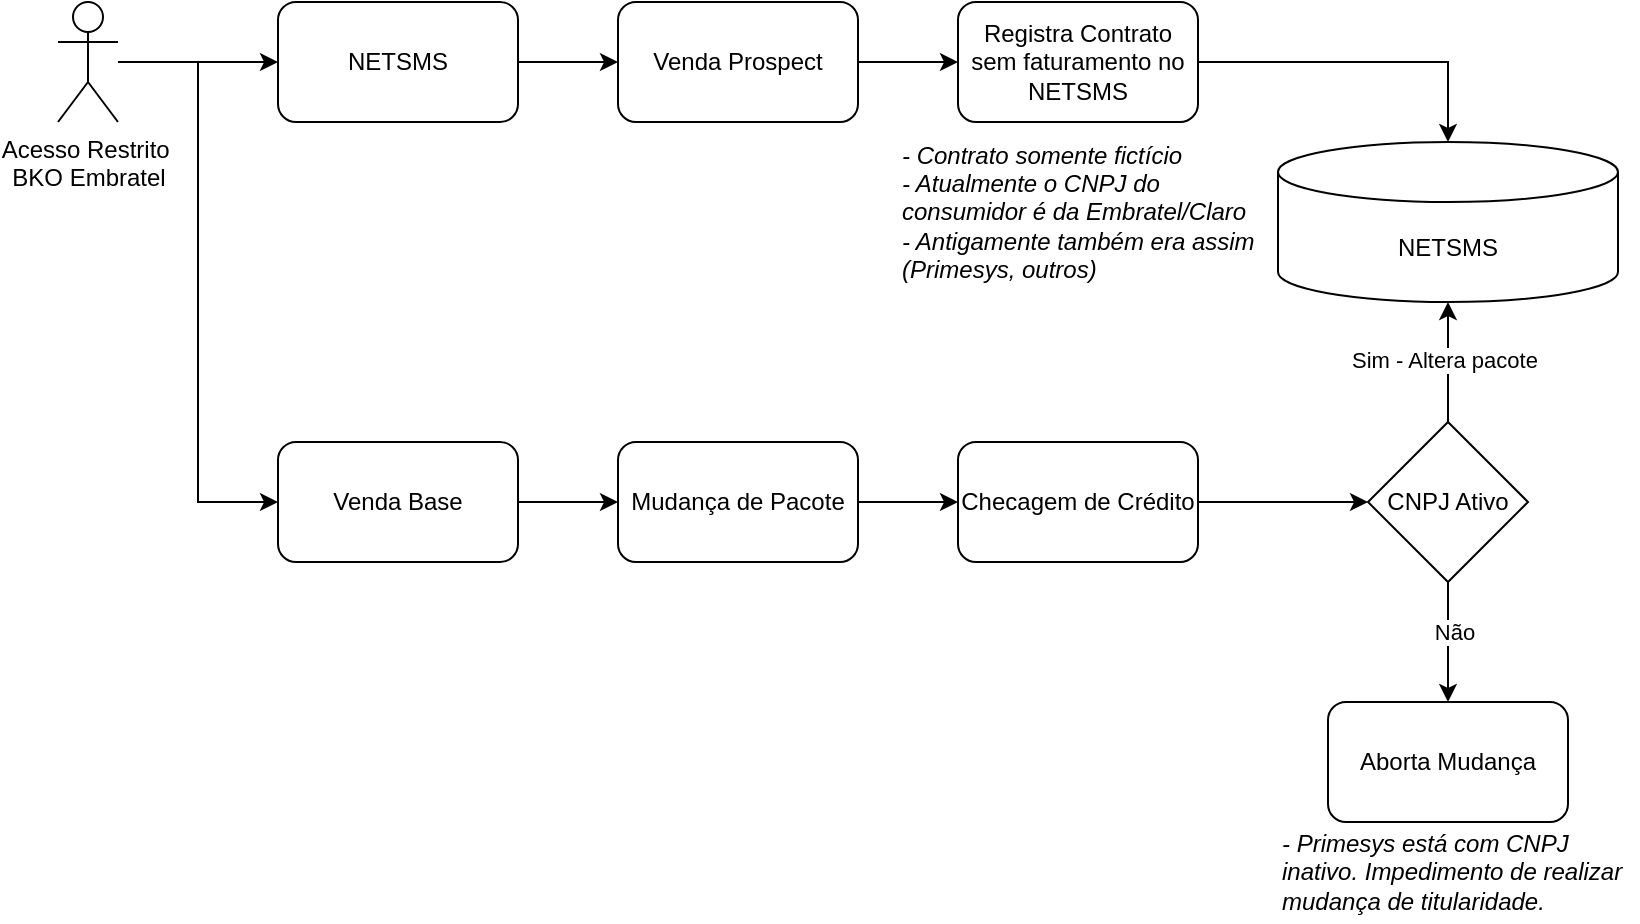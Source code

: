 <mxfile version="28.1.0">
  <diagram name="Página-1" id="O9E3QVRjLYlltCBO5CC2">
    <mxGraphModel dx="1042" dy="561" grid="1" gridSize="10" guides="1" tooltips="1" connect="1" arrows="1" fold="1" page="1" pageScale="1" pageWidth="827" pageHeight="1169" math="0" shadow="0">
      <root>
        <mxCell id="0" />
        <mxCell id="1" parent="0" />
        <mxCell id="G7d9W_WRkZ0tDgpjF5aS-10" style="edgeStyle=orthogonalEdgeStyle;rounded=0;orthogonalLoop=1;jettySize=auto;html=1;" edge="1" parent="1" source="G7d9W_WRkZ0tDgpjF5aS-1" target="G7d9W_WRkZ0tDgpjF5aS-9">
          <mxGeometry relative="1" as="geometry" />
        </mxCell>
        <mxCell id="G7d9W_WRkZ0tDgpjF5aS-1" value="NETSMS" style="rounded=1;whiteSpace=wrap;html=1;" vertex="1" parent="1">
          <mxGeometry x="140" y="20" width="120" height="60" as="geometry" />
        </mxCell>
        <mxCell id="G7d9W_WRkZ0tDgpjF5aS-3" style="edgeStyle=orthogonalEdgeStyle;rounded=0;orthogonalLoop=1;jettySize=auto;html=1;entryX=0;entryY=0.5;entryDx=0;entryDy=0;" edge="1" parent="1" source="G7d9W_WRkZ0tDgpjF5aS-2" target="G7d9W_WRkZ0tDgpjF5aS-1">
          <mxGeometry relative="1" as="geometry" />
        </mxCell>
        <mxCell id="G7d9W_WRkZ0tDgpjF5aS-26" style="edgeStyle=orthogonalEdgeStyle;rounded=0;orthogonalLoop=1;jettySize=auto;html=1;entryX=0;entryY=0.5;entryDx=0;entryDy=0;" edge="1" parent="1" source="G7d9W_WRkZ0tDgpjF5aS-2" target="G7d9W_WRkZ0tDgpjF5aS-12">
          <mxGeometry relative="1" as="geometry" />
        </mxCell>
        <mxCell id="G7d9W_WRkZ0tDgpjF5aS-2" value="Acesso Restrito&amp;nbsp;&lt;div&gt;BKO Embratel&lt;/div&gt;" style="shape=umlActor;verticalLabelPosition=bottom;verticalAlign=top;html=1;outlineConnect=0;" vertex="1" parent="1">
          <mxGeometry x="30" y="20" width="30" height="60" as="geometry" />
        </mxCell>
        <mxCell id="G7d9W_WRkZ0tDgpjF5aS-4" value="Registra Contrato sem faturamento no NETSMS" style="rounded=1;whiteSpace=wrap;html=1;" vertex="1" parent="1">
          <mxGeometry x="480" y="20" width="120" height="60" as="geometry" />
        </mxCell>
        <mxCell id="G7d9W_WRkZ0tDgpjF5aS-6" value="- Contrato somente fictício&lt;div&gt;- Atualmente o CNPJ do consumidor é da Embratel/Claro&lt;/div&gt;&lt;div&gt;- Antigamente também era assim (Primesys, outros)&lt;/div&gt;" style="text;html=1;align=left;verticalAlign=middle;whiteSpace=wrap;rounded=0;fontStyle=2" vertex="1" parent="1">
          <mxGeometry x="450" y="60" width="180" height="130" as="geometry" />
        </mxCell>
        <mxCell id="G7d9W_WRkZ0tDgpjF5aS-7" value="NETSMS" style="shape=cylinder3;whiteSpace=wrap;html=1;boundedLbl=1;backgroundOutline=1;size=15;" vertex="1" parent="1">
          <mxGeometry x="640" y="90" width="170" height="80" as="geometry" />
        </mxCell>
        <mxCell id="G7d9W_WRkZ0tDgpjF5aS-8" style="edgeStyle=orthogonalEdgeStyle;rounded=0;orthogonalLoop=1;jettySize=auto;html=1;entryX=0.5;entryY=0;entryDx=0;entryDy=0;entryPerimeter=0;" edge="1" parent="1" source="G7d9W_WRkZ0tDgpjF5aS-4" target="G7d9W_WRkZ0tDgpjF5aS-7">
          <mxGeometry relative="1" as="geometry" />
        </mxCell>
        <mxCell id="G7d9W_WRkZ0tDgpjF5aS-11" style="edgeStyle=orthogonalEdgeStyle;rounded=0;orthogonalLoop=1;jettySize=auto;html=1;entryX=0;entryY=0.5;entryDx=0;entryDy=0;" edge="1" parent="1" source="G7d9W_WRkZ0tDgpjF5aS-9" target="G7d9W_WRkZ0tDgpjF5aS-4">
          <mxGeometry relative="1" as="geometry" />
        </mxCell>
        <mxCell id="G7d9W_WRkZ0tDgpjF5aS-9" value="Venda Prospect" style="rounded=1;whiteSpace=wrap;html=1;" vertex="1" parent="1">
          <mxGeometry x="310" y="20" width="120" height="60" as="geometry" />
        </mxCell>
        <mxCell id="G7d9W_WRkZ0tDgpjF5aS-14" value="" style="edgeStyle=orthogonalEdgeStyle;rounded=0;orthogonalLoop=1;jettySize=auto;html=1;" edge="1" parent="1" source="G7d9W_WRkZ0tDgpjF5aS-12" target="G7d9W_WRkZ0tDgpjF5aS-13">
          <mxGeometry relative="1" as="geometry" />
        </mxCell>
        <mxCell id="G7d9W_WRkZ0tDgpjF5aS-12" value="Venda Base" style="rounded=1;whiteSpace=wrap;html=1;" vertex="1" parent="1">
          <mxGeometry x="140" y="240" width="120" height="60" as="geometry" />
        </mxCell>
        <mxCell id="G7d9W_WRkZ0tDgpjF5aS-18" style="edgeStyle=orthogonalEdgeStyle;rounded=0;orthogonalLoop=1;jettySize=auto;html=1;entryX=0;entryY=0.5;entryDx=0;entryDy=0;" edge="1" parent="1" source="G7d9W_WRkZ0tDgpjF5aS-13" target="G7d9W_WRkZ0tDgpjF5aS-17">
          <mxGeometry relative="1" as="geometry" />
        </mxCell>
        <mxCell id="G7d9W_WRkZ0tDgpjF5aS-13" value="Mudança de Pacote" style="whiteSpace=wrap;html=1;rounded=1;" vertex="1" parent="1">
          <mxGeometry x="310" y="240" width="120" height="60" as="geometry" />
        </mxCell>
        <mxCell id="G7d9W_WRkZ0tDgpjF5aS-20" style="edgeStyle=orthogonalEdgeStyle;rounded=0;orthogonalLoop=1;jettySize=auto;html=1;entryX=0;entryY=0.5;entryDx=0;entryDy=0;" edge="1" parent="1" source="G7d9W_WRkZ0tDgpjF5aS-17" target="G7d9W_WRkZ0tDgpjF5aS-19">
          <mxGeometry relative="1" as="geometry" />
        </mxCell>
        <mxCell id="G7d9W_WRkZ0tDgpjF5aS-17" value="Checagem de Crédito" style="whiteSpace=wrap;html=1;rounded=1;" vertex="1" parent="1">
          <mxGeometry x="480" y="240" width="120" height="60" as="geometry" />
        </mxCell>
        <mxCell id="G7d9W_WRkZ0tDgpjF5aS-21" style="edgeStyle=orthogonalEdgeStyle;rounded=0;orthogonalLoop=1;jettySize=auto;html=1;" edge="1" parent="1" source="G7d9W_WRkZ0tDgpjF5aS-19" target="G7d9W_WRkZ0tDgpjF5aS-7">
          <mxGeometry relative="1" as="geometry" />
        </mxCell>
        <mxCell id="G7d9W_WRkZ0tDgpjF5aS-22" value="Sim - Altera pacote" style="edgeLabel;html=1;align=center;verticalAlign=middle;resizable=0;points=[];" vertex="1" connectable="0" parent="G7d9W_WRkZ0tDgpjF5aS-21">
          <mxGeometry x="0.04" y="2" relative="1" as="geometry">
            <mxPoint as="offset" />
          </mxGeometry>
        </mxCell>
        <mxCell id="G7d9W_WRkZ0tDgpjF5aS-24" style="edgeStyle=orthogonalEdgeStyle;rounded=0;orthogonalLoop=1;jettySize=auto;html=1;entryX=0.5;entryY=0;entryDx=0;entryDy=0;" edge="1" parent="1" source="G7d9W_WRkZ0tDgpjF5aS-19" target="G7d9W_WRkZ0tDgpjF5aS-23">
          <mxGeometry relative="1" as="geometry" />
        </mxCell>
        <mxCell id="G7d9W_WRkZ0tDgpjF5aS-25" value="Não" style="edgeLabel;html=1;align=center;verticalAlign=middle;resizable=0;points=[];" vertex="1" connectable="0" parent="G7d9W_WRkZ0tDgpjF5aS-24">
          <mxGeometry x="-0.173" y="3" relative="1" as="geometry">
            <mxPoint as="offset" />
          </mxGeometry>
        </mxCell>
        <mxCell id="G7d9W_WRkZ0tDgpjF5aS-19" value="CNPJ Ativo" style="rhombus;whiteSpace=wrap;html=1;" vertex="1" parent="1">
          <mxGeometry x="685" y="230" width="80" height="80" as="geometry" />
        </mxCell>
        <mxCell id="G7d9W_WRkZ0tDgpjF5aS-23" value="Aborta Mudança" style="rounded=1;whiteSpace=wrap;html=1;" vertex="1" parent="1">
          <mxGeometry x="665" y="370" width="120" height="60" as="geometry" />
        </mxCell>
        <mxCell id="G7d9W_WRkZ0tDgpjF5aS-27" value="&lt;div&gt;- Primesys está com CNPJ inativo. Impedimento de realizar mudança de titularidade.&lt;/div&gt;" style="text;html=1;align=left;verticalAlign=middle;whiteSpace=wrap;rounded=0;fontStyle=2" vertex="1" parent="1">
          <mxGeometry x="640" y="430" width="180" height="50" as="geometry" />
        </mxCell>
      </root>
    </mxGraphModel>
  </diagram>
</mxfile>
